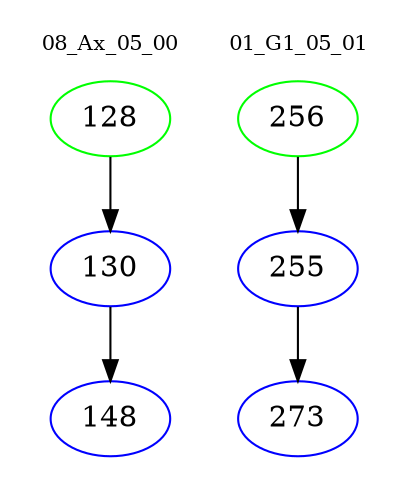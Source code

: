 digraph{
subgraph cluster_0 {
color = white
label = "08_Ax_05_00";
fontsize=10;
T0_128 [label="128", color="green"]
T0_128 -> T0_130 [color="black"]
T0_130 [label="130", color="blue"]
T0_130 -> T0_148 [color="black"]
T0_148 [label="148", color="blue"]
}
subgraph cluster_1 {
color = white
label = "01_G1_05_01";
fontsize=10;
T1_256 [label="256", color="green"]
T1_256 -> T1_255 [color="black"]
T1_255 [label="255", color="blue"]
T1_255 -> T1_273 [color="black"]
T1_273 [label="273", color="blue"]
}
}
